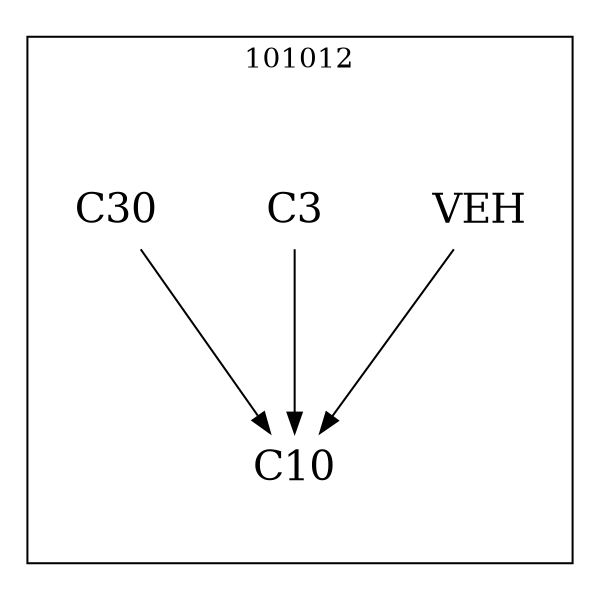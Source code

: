 strict digraph DAGS {
	size = "4,4!" ; ratio ="fill"; subgraph cluster_0{
			labeldoc = "t";
			label = "101012";node	[label= VEH, shape = plaintext, fontsize=20] VEH;node	[label= C3, shape = plaintext, fontsize=20] C3;node	[label= C10, shape = plaintext, fontsize=20] C10;node	[label= C30, shape = plaintext, fontsize=20] C30;
VEH->C10;
C3->C10;
C30->C10;
	}}